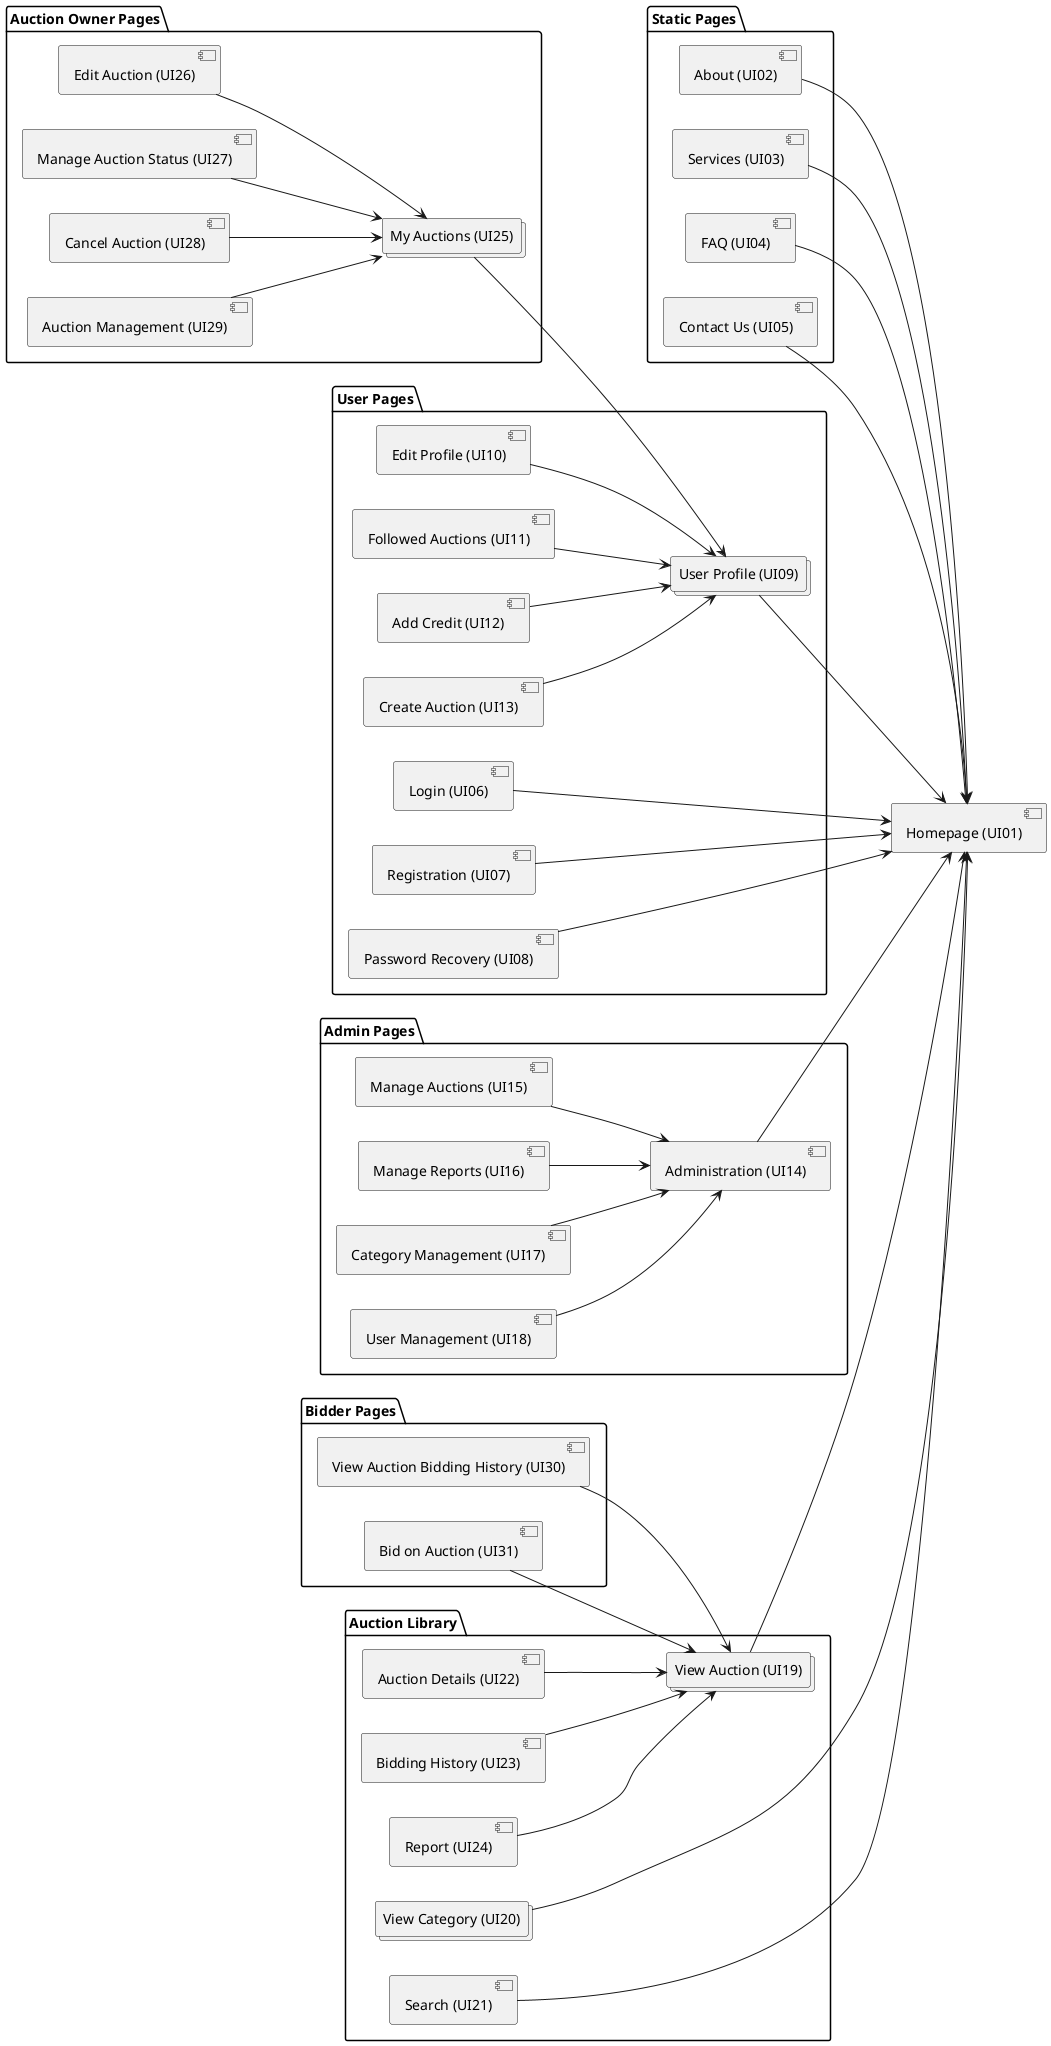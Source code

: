 @startuml sitemap
left to right direction

' Definir a Homepage fora de qualquer pacote
[Homepage (UI01)]

package "Static Pages" {
    [About (UI02)] --> [Homepage (UI01)]
    [Services (UI03)] --> [Homepage (UI01)]
    [FAQ (UI04)] --> [Homepage (UI01)]
    [Contact Us (UI05)] --> [Homepage (UI01)]
}

package "User Pages" {
    [Login (UI06)] --> [Homepage (UI01)]
    [Registration (UI07)] --> [Homepage (UI01)]
    [Password Recovery (UI08)] --> [Homepage (UI01)]
    collections "User Profile (UI09)" as prof
    prof --> [Homepage (UI01)]
    [Edit Profile (UI10)] --> prof
    [Followed Auctions (UI11)] --> prof
    [Add Credit (UI12)] --> prof
    [Create Auction (UI13)] --> prof
}

package "Admin Pages" {
    [Administration (UI14)] --> [Homepage (UI01)]
    [Manage Auctions (UI15)] --> [Administration (UI14)]
    [Manage Reports (UI16)] --> [Administration (UI14)]
    [Category Management (UI17)] --> [Administration (UI14)]
    [User Management (UI18)] --> [Administration (UI14)]
}

package "Auction Library" {
    collections "View Auction (UI19)" as icat
    collections "View Category (UI20)" as vcat
    vcat --> [Homepage (UI01)]
    icat --> [Homepage (UI01)]
    [Search (UI21)] --> [Homepage (UI01)]
    [Auction Details (UI22)] --> icat
    [Bidding History (UI23)] as bid_hist 
    bid_hist --> icat
    [Report (UI24)] --> icat
}

package "Auction Owner Pages" {
    collections "My Auctions (UI25)" as myauc
    myauc --> prof
    [Edit Auction (UI26)] --> myauc
    [Manage Auction Status (UI27)] --> myauc
    [Cancel Auction (UI28)] --> myauc
    [Auction Management (UI29)] --> myauc
}

package "Bidder Pages" {
    [View Auction Bidding History (UI30)] --> icat
    [Bid on Auction (UI31)] --> icat
}

@enduml
